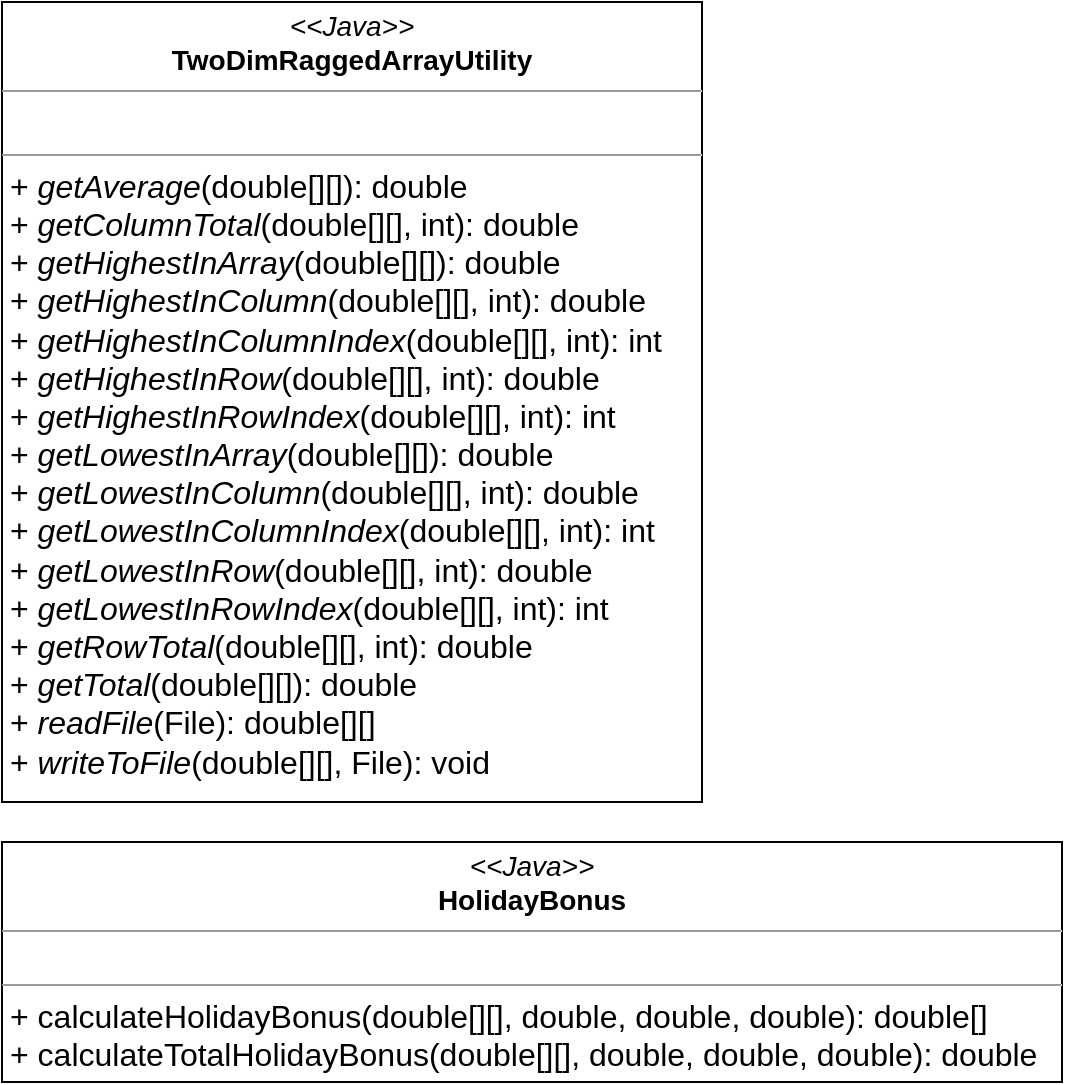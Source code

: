 <mxfile version="12.5.3" type="device"><diagram id="96Ca8mYozgCzXZAl-aH9" name="Page-1"><mxGraphModel dx="1422" dy="822" grid="1" gridSize="10" guides="1" tooltips="1" connect="1" arrows="1" fold="1" page="1" pageScale="1" pageWidth="850" pageHeight="1100" math="0" shadow="0"><root><mxCell id="0"/><mxCell id="1" parent="0"/><mxCell id="RWwLZSX9miQKMFRpWqju-1" value="&lt;p style=&quot;margin: 0px ; margin-top: 4px ; text-align: center&quot;&gt;&lt;font style=&quot;font-size: 14px&quot;&gt;&lt;i&gt;&amp;lt;&amp;lt;Java&amp;gt;&amp;gt;&lt;/i&gt;&lt;br&gt;&lt;b&gt;TwoDimRaggedArrayUtility&lt;/b&gt;&lt;/font&gt;&lt;/p&gt;&lt;hr size=&quot;1&quot;&gt;&lt;p style=&quot;margin: 0px ; margin-left: 4px&quot;&gt;&lt;font size=&quot;3&quot;&gt;&lt;br&gt;&lt;/font&gt;&lt;/p&gt;&lt;hr size=&quot;1&quot;&gt;&lt;p style=&quot;margin: 0px ; margin-left: 4px&quot;&gt;&lt;font size=&quot;3&quot;&gt;+ &lt;i&gt;getAverage&lt;/i&gt;(double[][]): double&lt;/font&gt;&lt;/p&gt;&lt;p style=&quot;margin: 0px ; margin-left: 4px&quot;&gt;&lt;font size=&quot;3&quot;&gt;+ &lt;i&gt;getColumnTotal&lt;/i&gt;(double[][], int): double&lt;/font&gt;&lt;/p&gt;&lt;p style=&quot;margin: 0px ; margin-left: 4px&quot;&gt;&lt;font size=&quot;3&quot;&gt;+ &lt;i&gt;getHighestInArray&lt;/i&gt;(double[][]): double&lt;/font&gt;&lt;/p&gt;&lt;p style=&quot;margin: 0px ; margin-left: 4px&quot;&gt;&lt;font size=&quot;3&quot;&gt;+ &lt;i&gt;getHighestInColumn&lt;/i&gt;(double[][], int): double&lt;/font&gt;&lt;/p&gt;&lt;p style=&quot;margin: 0px ; margin-left: 4px&quot;&gt;&lt;font size=&quot;3&quot;&gt;+ &lt;i&gt;getHighestInColumnIndex&lt;/i&gt;(double[][], int): int&lt;/font&gt;&lt;/p&gt;&lt;p style=&quot;margin: 0px ; margin-left: 4px&quot;&gt;&lt;font size=&quot;3&quot;&gt;+ &lt;i&gt;getHighestInRow&lt;/i&gt;(double[][], int): double&lt;/font&gt;&lt;/p&gt;&lt;p style=&quot;margin: 0px ; margin-left: 4px&quot;&gt;&lt;font size=&quot;3&quot;&gt;+ &lt;i&gt;getHighestInRowIndex&lt;/i&gt;(double[][], int): int&lt;/font&gt;&lt;/p&gt;&lt;p style=&quot;margin: 0px ; margin-left: 4px&quot;&gt;&lt;font size=&quot;3&quot;&gt;+ &lt;i&gt;getLowestInArray&lt;/i&gt;(double[][]): double&lt;/font&gt;&lt;/p&gt;&lt;p style=&quot;margin: 0px ; margin-left: 4px&quot;&gt;&lt;font size=&quot;3&quot;&gt;+ &lt;i&gt;getLowestInColumn&lt;/i&gt;(double[][], int): double&lt;/font&gt;&lt;/p&gt;&lt;p style=&quot;margin: 0px ; margin-left: 4px&quot;&gt;&lt;font size=&quot;3&quot;&gt;+ &lt;i&gt;getLowestInColumnIndex&lt;/i&gt;(double[][], int): int&lt;/font&gt;&lt;/p&gt;&lt;p style=&quot;margin: 0px ; margin-left: 4px&quot;&gt;&lt;font size=&quot;3&quot;&gt;+ &lt;i&gt;getLowestInRow&lt;/i&gt;(double[][], int): double&lt;/font&gt;&lt;/p&gt;&lt;p style=&quot;margin: 0px ; margin-left: 4px&quot;&gt;&lt;font size=&quot;3&quot;&gt;+ &lt;i&gt;getLowestInRowIndex&lt;/i&gt;(double[][], int): int&lt;/font&gt;&lt;/p&gt;&lt;p style=&quot;margin: 0px ; margin-left: 4px&quot;&gt;&lt;font size=&quot;3&quot;&gt;+ &lt;i&gt;getRowTotal&lt;/i&gt;(double[][], int): double&lt;/font&gt;&lt;/p&gt;&lt;p style=&quot;margin: 0px ; margin-left: 4px&quot;&gt;&lt;font size=&quot;3&quot;&gt;+ &lt;i&gt;getTotal&lt;/i&gt;(double[][]): double&lt;/font&gt;&lt;/p&gt;&lt;p style=&quot;margin: 0px ; margin-left: 4px&quot;&gt;&lt;font size=&quot;3&quot;&gt;+ &lt;i&gt;readFile&lt;/i&gt;(File): double[][]&lt;/font&gt;&lt;/p&gt;&lt;p style=&quot;margin: 0px ; margin-left: 4px&quot;&gt;&lt;font size=&quot;3&quot;&gt;+ &lt;i&gt;writeToFile&lt;/i&gt;(double[][], File): void&lt;/font&gt;&lt;/p&gt;" style="verticalAlign=top;align=left;overflow=fill;fontSize=12;fontFamily=Helvetica;html=1;" vertex="1" parent="1"><mxGeometry x="10" y="10" width="350" height="400" as="geometry"/></mxCell><mxCell id="RWwLZSX9miQKMFRpWqju-2" value="&lt;p style=&quot;margin: 0px ; margin-top: 4px ; text-align: center&quot;&gt;&lt;font style=&quot;font-size: 14px&quot;&gt;&lt;i&gt;&amp;lt;&amp;lt;Java&amp;gt;&amp;gt;&lt;/i&gt;&lt;br&gt;&lt;b&gt;HolidayBonus&lt;/b&gt;&lt;/font&gt;&lt;/p&gt;&lt;hr size=&quot;1&quot;&gt;&lt;p style=&quot;margin: 0px ; margin-left: 4px&quot;&gt;&lt;br&gt;&lt;/p&gt;&lt;hr size=&quot;1&quot;&gt;&lt;p style=&quot;margin: 0px ; margin-left: 4px&quot;&gt;&lt;font size=&quot;3&quot;&gt;+ calculateHolidayBonus(double[][], double, double, double): double[]&lt;/font&gt;&lt;/p&gt;&lt;p style=&quot;margin: 0px ; margin-left: 4px&quot;&gt;&lt;font size=&quot;3&quot;&gt;+ calculateTotalHolidayBonus(double[][], double, double, double): double&lt;/font&gt;&lt;/p&gt;" style="verticalAlign=top;align=left;overflow=fill;fontSize=12;fontFamily=Helvetica;html=1;" vertex="1" parent="1"><mxGeometry x="10" y="430" width="530" height="120" as="geometry"/></mxCell></root></mxGraphModel></diagram></mxfile>